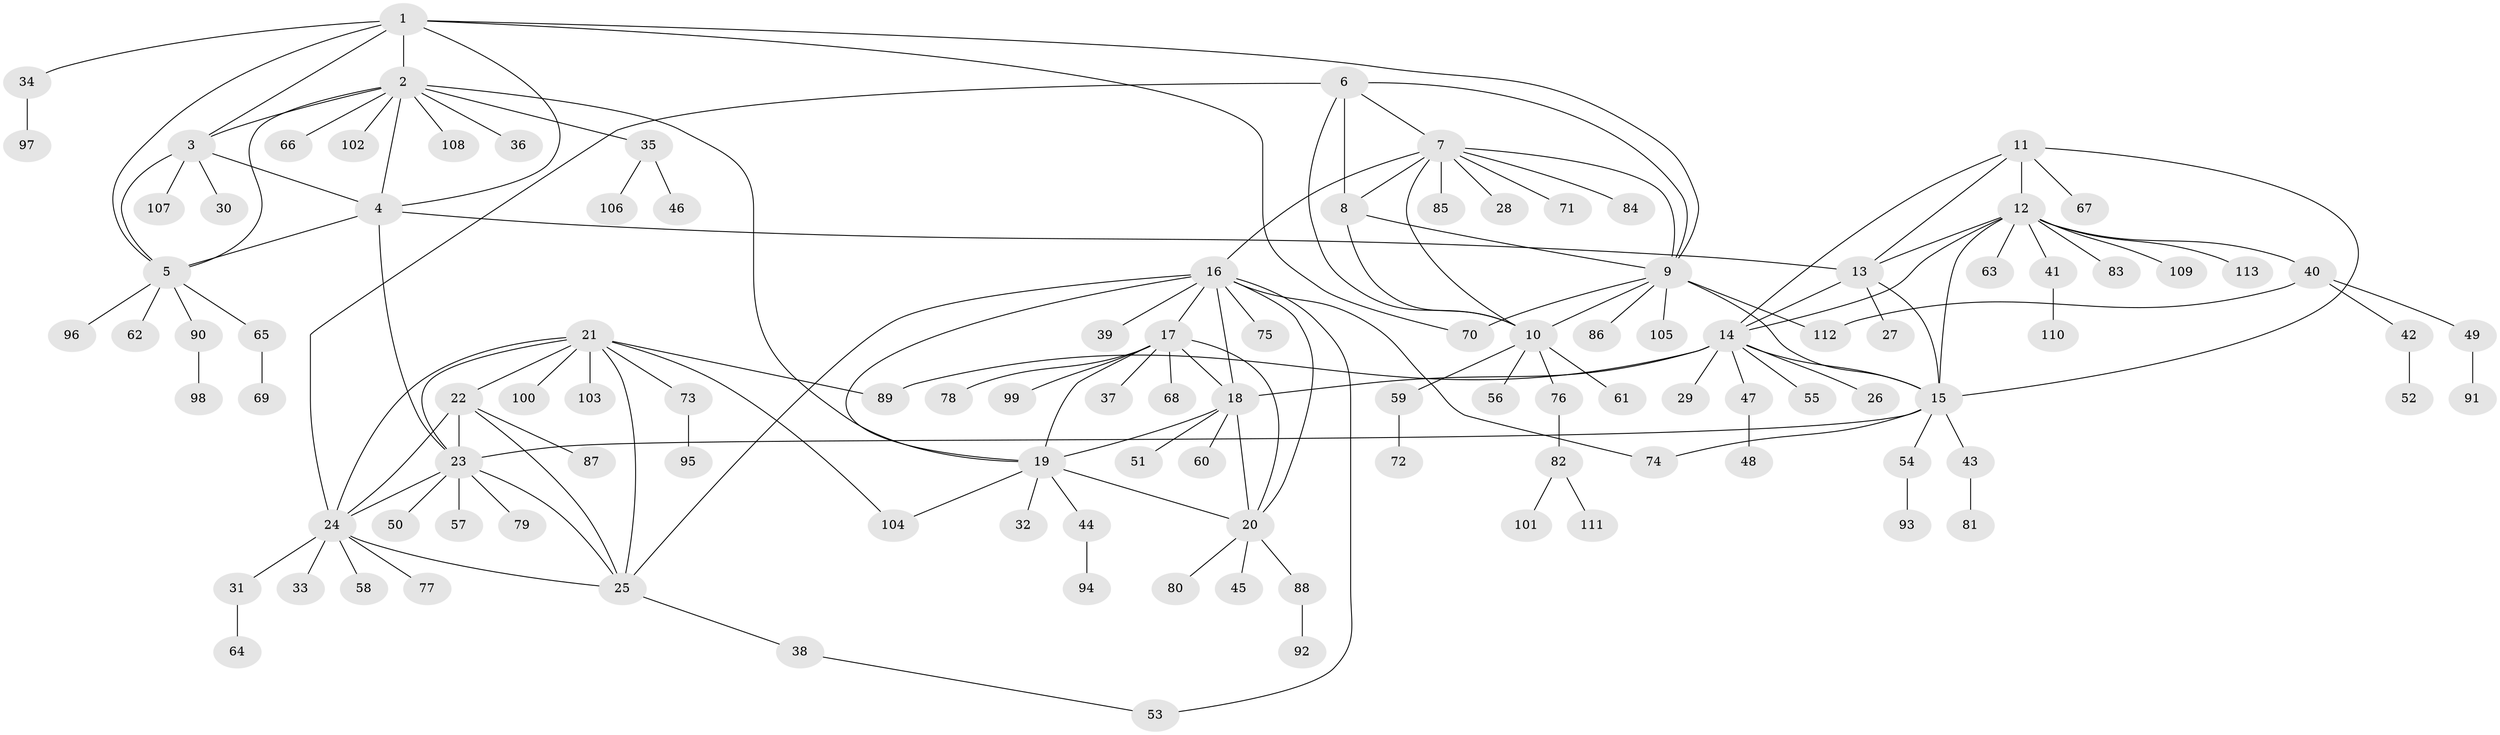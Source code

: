 // coarse degree distribution, {7: 0.047619047619047616, 8: 0.047619047619047616, 6: 0.011904761904761904, 4: 0.03571428571428571, 14: 0.011904761904761904, 11: 0.011904761904761904, 5: 0.011904761904761904, 9: 0.011904761904761904, 3: 0.011904761904761904, 10: 0.011904761904761904, 1: 0.6428571428571429, 2: 0.14285714285714285}
// Generated by graph-tools (version 1.1) at 2025/24/03/03/25 07:24:13]
// undirected, 113 vertices, 154 edges
graph export_dot {
graph [start="1"]
  node [color=gray90,style=filled];
  1;
  2;
  3;
  4;
  5;
  6;
  7;
  8;
  9;
  10;
  11;
  12;
  13;
  14;
  15;
  16;
  17;
  18;
  19;
  20;
  21;
  22;
  23;
  24;
  25;
  26;
  27;
  28;
  29;
  30;
  31;
  32;
  33;
  34;
  35;
  36;
  37;
  38;
  39;
  40;
  41;
  42;
  43;
  44;
  45;
  46;
  47;
  48;
  49;
  50;
  51;
  52;
  53;
  54;
  55;
  56;
  57;
  58;
  59;
  60;
  61;
  62;
  63;
  64;
  65;
  66;
  67;
  68;
  69;
  70;
  71;
  72;
  73;
  74;
  75;
  76;
  77;
  78;
  79;
  80;
  81;
  82;
  83;
  84;
  85;
  86;
  87;
  88;
  89;
  90;
  91;
  92;
  93;
  94;
  95;
  96;
  97;
  98;
  99;
  100;
  101;
  102;
  103;
  104;
  105;
  106;
  107;
  108;
  109;
  110;
  111;
  112;
  113;
  1 -- 2;
  1 -- 3;
  1 -- 4;
  1 -- 5;
  1 -- 9;
  1 -- 34;
  1 -- 70;
  2 -- 3;
  2 -- 4;
  2 -- 5;
  2 -- 19;
  2 -- 35;
  2 -- 36;
  2 -- 66;
  2 -- 102;
  2 -- 108;
  3 -- 4;
  3 -- 5;
  3 -- 30;
  3 -- 107;
  4 -- 5;
  4 -- 13;
  4 -- 23;
  5 -- 62;
  5 -- 65;
  5 -- 90;
  5 -- 96;
  6 -- 7;
  6 -- 8;
  6 -- 9;
  6 -- 10;
  6 -- 24;
  7 -- 8;
  7 -- 9;
  7 -- 10;
  7 -- 16;
  7 -- 28;
  7 -- 71;
  7 -- 84;
  7 -- 85;
  8 -- 9;
  8 -- 10;
  9 -- 10;
  9 -- 15;
  9 -- 70;
  9 -- 86;
  9 -- 105;
  9 -- 112;
  10 -- 56;
  10 -- 59;
  10 -- 61;
  10 -- 76;
  11 -- 12;
  11 -- 13;
  11 -- 14;
  11 -- 15;
  11 -- 67;
  12 -- 13;
  12 -- 14;
  12 -- 15;
  12 -- 40;
  12 -- 41;
  12 -- 63;
  12 -- 83;
  12 -- 109;
  12 -- 113;
  13 -- 14;
  13 -- 15;
  13 -- 27;
  14 -- 15;
  14 -- 18;
  14 -- 26;
  14 -- 29;
  14 -- 47;
  14 -- 55;
  14 -- 89;
  15 -- 23;
  15 -- 43;
  15 -- 54;
  15 -- 74;
  16 -- 17;
  16 -- 18;
  16 -- 19;
  16 -- 20;
  16 -- 25;
  16 -- 39;
  16 -- 53;
  16 -- 74;
  16 -- 75;
  17 -- 18;
  17 -- 19;
  17 -- 20;
  17 -- 37;
  17 -- 68;
  17 -- 78;
  17 -- 99;
  18 -- 19;
  18 -- 20;
  18 -- 51;
  18 -- 60;
  19 -- 20;
  19 -- 32;
  19 -- 44;
  19 -- 104;
  20 -- 45;
  20 -- 80;
  20 -- 88;
  21 -- 22;
  21 -- 23;
  21 -- 24;
  21 -- 25;
  21 -- 73;
  21 -- 89;
  21 -- 100;
  21 -- 103;
  21 -- 104;
  22 -- 23;
  22 -- 24;
  22 -- 25;
  22 -- 87;
  23 -- 24;
  23 -- 25;
  23 -- 50;
  23 -- 57;
  23 -- 79;
  24 -- 25;
  24 -- 31;
  24 -- 33;
  24 -- 58;
  24 -- 77;
  25 -- 38;
  31 -- 64;
  34 -- 97;
  35 -- 46;
  35 -- 106;
  38 -- 53;
  40 -- 42;
  40 -- 49;
  40 -- 112;
  41 -- 110;
  42 -- 52;
  43 -- 81;
  44 -- 94;
  47 -- 48;
  49 -- 91;
  54 -- 93;
  59 -- 72;
  65 -- 69;
  73 -- 95;
  76 -- 82;
  82 -- 101;
  82 -- 111;
  88 -- 92;
  90 -- 98;
}

